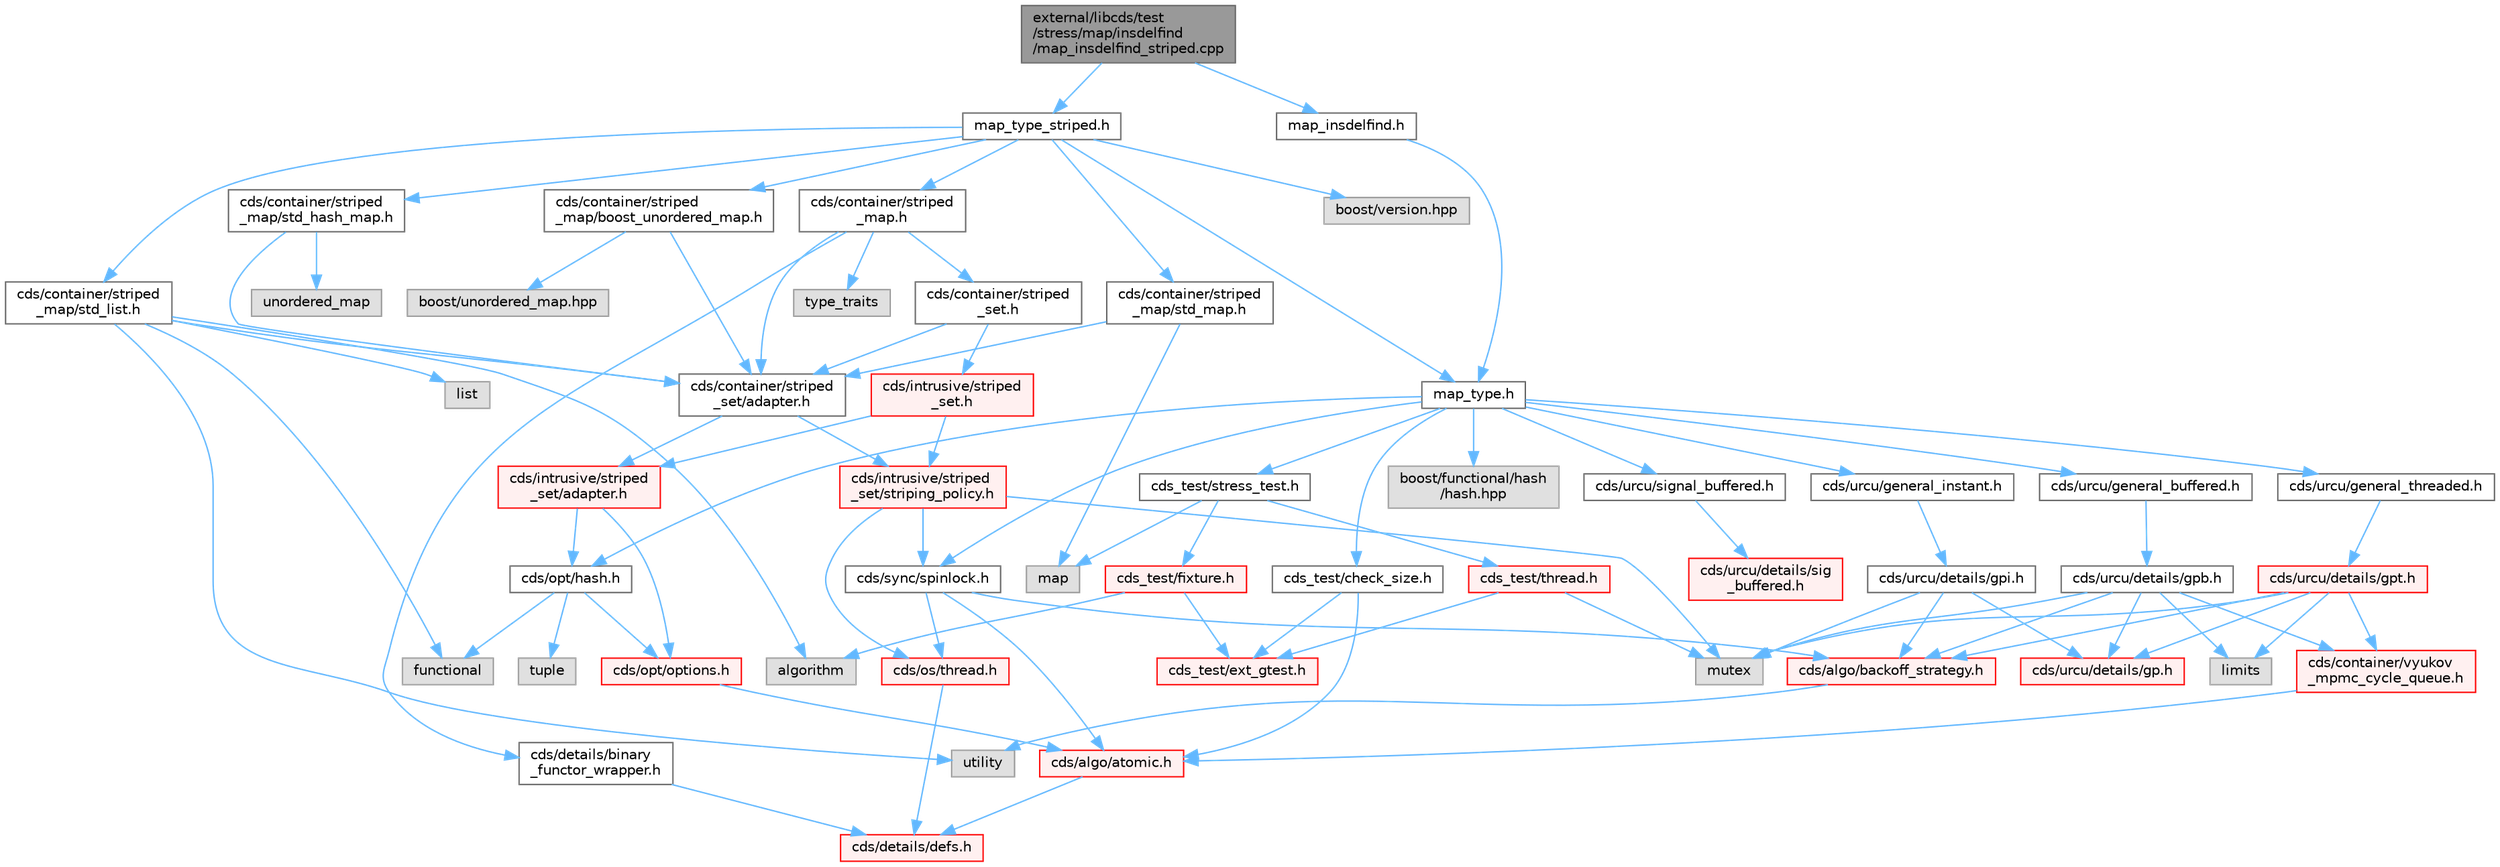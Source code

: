 digraph "external/libcds/test/stress/map/insdelfind/map_insdelfind_striped.cpp"
{
 // LATEX_PDF_SIZE
  bgcolor="transparent";
  edge [fontname=Helvetica,fontsize=10,labelfontname=Helvetica,labelfontsize=10];
  node [fontname=Helvetica,fontsize=10,shape=box,height=0.2,width=0.4];
  Node1 [id="Node000001",label="external/libcds/test\l/stress/map/insdelfind\l/map_insdelfind_striped.cpp",height=0.2,width=0.4,color="gray40", fillcolor="grey60", style="filled", fontcolor="black",tooltip=" "];
  Node1 -> Node2 [id="edge1_Node000001_Node000002",color="steelblue1",style="solid",tooltip=" "];
  Node2 [id="Node000002",label="map_insdelfind.h",height=0.2,width=0.4,color="grey40", fillcolor="white", style="filled",URL="$map__insdelfind_8h.html",tooltip=" "];
  Node2 -> Node3 [id="edge2_Node000002_Node000003",color="steelblue1",style="solid",tooltip=" "];
  Node3 [id="Node000003",label="map_type.h",height=0.2,width=0.4,color="grey40", fillcolor="white", style="filled",URL="$map__type_8h.html",tooltip=" "];
  Node3 -> Node4 [id="edge3_Node000003_Node000004",color="steelblue1",style="solid",tooltip=" "];
  Node4 [id="Node000004",label="cds/urcu/general_instant.h",height=0.2,width=0.4,color="grey40", fillcolor="white", style="filled",URL="$general__instant_8h.html",tooltip=" "];
  Node4 -> Node5 [id="edge4_Node000004_Node000005",color="steelblue1",style="solid",tooltip=" "];
  Node5 [id="Node000005",label="cds/urcu/details/gpi.h",height=0.2,width=0.4,color="grey40", fillcolor="white", style="filled",URL="$gpi_8h.html",tooltip=" "];
  Node5 -> Node6 [id="edge5_Node000005_Node000006",color="steelblue1",style="solid",tooltip=" "];
  Node6 [id="Node000006",label="mutex",height=0.2,width=0.4,color="grey60", fillcolor="#E0E0E0", style="filled",tooltip=" "];
  Node5 -> Node7 [id="edge6_Node000005_Node000007",color="steelblue1",style="solid",tooltip=" "];
  Node7 [id="Node000007",label="cds/urcu/details/gp.h",height=0.2,width=0.4,color="red", fillcolor="#FFF0F0", style="filled",URL="$gp_8h.html",tooltip=" "];
  Node5 -> Node55 [id="edge7_Node000005_Node000055",color="steelblue1",style="solid",tooltip=" "];
  Node55 [id="Node000055",label="cds/algo/backoff_strategy.h",height=0.2,width=0.4,color="red", fillcolor="#FFF0F0", style="filled",URL="$backoff__strategy_8h.html",tooltip=" "];
  Node55 -> Node43 [id="edge8_Node000055_Node000043",color="steelblue1",style="solid",tooltip=" "];
  Node43 [id="Node000043",label="utility",height=0.2,width=0.4,color="grey60", fillcolor="#E0E0E0", style="filled",tooltip=" "];
  Node3 -> Node59 [id="edge9_Node000003_Node000059",color="steelblue1",style="solid",tooltip=" "];
  Node59 [id="Node000059",label="cds/urcu/general_buffered.h",height=0.2,width=0.4,color="grey40", fillcolor="white", style="filled",URL="$general__buffered_8h.html",tooltip=" "];
  Node59 -> Node60 [id="edge10_Node000059_Node000060",color="steelblue1",style="solid",tooltip=" "];
  Node60 [id="Node000060",label="cds/urcu/details/gpb.h",height=0.2,width=0.4,color="grey40", fillcolor="white", style="filled",URL="$gpb_8h.html",tooltip=" "];
  Node60 -> Node6 [id="edge11_Node000060_Node000006",color="steelblue1",style="solid",tooltip=" "];
  Node60 -> Node61 [id="edge12_Node000060_Node000061",color="steelblue1",style="solid",tooltip=" "];
  Node61 [id="Node000061",label="limits",height=0.2,width=0.4,color="grey60", fillcolor="#E0E0E0", style="filled",tooltip=" "];
  Node60 -> Node7 [id="edge13_Node000060_Node000007",color="steelblue1",style="solid",tooltip=" "];
  Node60 -> Node55 [id="edge14_Node000060_Node000055",color="steelblue1",style="solid",tooltip=" "];
  Node60 -> Node62 [id="edge15_Node000060_Node000062",color="steelblue1",style="solid",tooltip=" "];
  Node62 [id="Node000062",label="cds/container/vyukov\l_mpmc_cycle_queue.h",height=0.2,width=0.4,color="red", fillcolor="#FFF0F0", style="filled",URL="$container_2vyukov__mpmc__cycle__queue_8h.html",tooltip=" "];
  Node62 -> Node10 [id="edge16_Node000062_Node000010",color="steelblue1",style="solid",tooltip=" "];
  Node10 [id="Node000010",label="cds/algo/atomic.h",height=0.2,width=0.4,color="red", fillcolor="#FFF0F0", style="filled",URL="$external_2libcds_2cds_2algo_2atomic_8h.html",tooltip=" "];
  Node10 -> Node11 [id="edge17_Node000010_Node000011",color="steelblue1",style="solid",tooltip=" "];
  Node11 [id="Node000011",label="cds/details/defs.h",height=0.2,width=0.4,color="red", fillcolor="#FFF0F0", style="filled",URL="$details_2defs_8h.html",tooltip=" "];
  Node3 -> Node73 [id="edge18_Node000003_Node000073",color="steelblue1",style="solid",tooltip=" "];
  Node73 [id="Node000073",label="cds/urcu/general_threaded.h",height=0.2,width=0.4,color="grey40", fillcolor="white", style="filled",URL="$general__threaded_8h.html",tooltip=" "];
  Node73 -> Node74 [id="edge19_Node000073_Node000074",color="steelblue1",style="solid",tooltip=" "];
  Node74 [id="Node000074",label="cds/urcu/details/gpt.h",height=0.2,width=0.4,color="red", fillcolor="#FFF0F0", style="filled",URL="$gpt_8h.html",tooltip=" "];
  Node74 -> Node6 [id="edge20_Node000074_Node000006",color="steelblue1",style="solid",tooltip=" "];
  Node74 -> Node61 [id="edge21_Node000074_Node000061",color="steelblue1",style="solid",tooltip=" "];
  Node74 -> Node7 [id="edge22_Node000074_Node000007",color="steelblue1",style="solid",tooltip=" "];
  Node74 -> Node55 [id="edge23_Node000074_Node000055",color="steelblue1",style="solid",tooltip=" "];
  Node74 -> Node62 [id="edge24_Node000074_Node000062",color="steelblue1",style="solid",tooltip=" "];
  Node3 -> Node77 [id="edge25_Node000003_Node000077",color="steelblue1",style="solid",tooltip=" "];
  Node77 [id="Node000077",label="cds/urcu/signal_buffered.h",height=0.2,width=0.4,color="grey40", fillcolor="white", style="filled",URL="$signal__buffered_8h.html",tooltip=" "];
  Node77 -> Node78 [id="edge26_Node000077_Node000078",color="steelblue1",style="solid",tooltip=" "];
  Node78 [id="Node000078",label="cds/urcu/details/sig\l_buffered.h",height=0.2,width=0.4,color="red", fillcolor="#FFF0F0", style="filled",URL="$sig__buffered_8h.html",tooltip=" "];
  Node3 -> Node80 [id="edge27_Node000003_Node000080",color="steelblue1",style="solid",tooltip=" "];
  Node80 [id="Node000080",label="cds/sync/spinlock.h",height=0.2,width=0.4,color="grey40", fillcolor="white", style="filled",URL="$sync_2spinlock_8h.html",tooltip=" "];
  Node80 -> Node10 [id="edge28_Node000080_Node000010",color="steelblue1",style="solid",tooltip=" "];
  Node80 -> Node44 [id="edge29_Node000080_Node000044",color="steelblue1",style="solid",tooltip=" "];
  Node44 [id="Node000044",label="cds/os/thread.h",height=0.2,width=0.4,color="red", fillcolor="#FFF0F0", style="filled",URL="$cds_2os_2thread_8h.html",tooltip=" "];
  Node44 -> Node11 [id="edge30_Node000044_Node000011",color="steelblue1",style="solid",tooltip=" "];
  Node80 -> Node55 [id="edge31_Node000080_Node000055",color="steelblue1",style="solid",tooltip=" "];
  Node3 -> Node81 [id="edge32_Node000003_Node000081",color="steelblue1",style="solid",tooltip=" "];
  Node81 [id="Node000081",label="cds/opt/hash.h",height=0.2,width=0.4,color="grey40", fillcolor="white", style="filled",URL="$external_2libcds_2cds_2opt_2hash_8h.html",tooltip=" "];
  Node81 -> Node82 [id="edge33_Node000081_Node000082",color="steelblue1",style="solid",tooltip=" "];
  Node82 [id="Node000082",label="tuple",height=0.2,width=0.4,color="grey60", fillcolor="#E0E0E0", style="filled",tooltip=" "];
  Node81 -> Node83 [id="edge34_Node000081_Node000083",color="steelblue1",style="solid",tooltip=" "];
  Node83 [id="Node000083",label="functional",height=0.2,width=0.4,color="grey60", fillcolor="#E0E0E0", style="filled",tooltip=" "];
  Node81 -> Node67 [id="edge35_Node000081_Node000067",color="steelblue1",style="solid",tooltip=" "];
  Node67 [id="Node000067",label="cds/opt/options.h",height=0.2,width=0.4,color="red", fillcolor="#FFF0F0", style="filled",URL="$opt_2options_8h.html",tooltip=" "];
  Node67 -> Node10 [id="edge36_Node000067_Node000010",color="steelblue1",style="solid",tooltip=" "];
  Node3 -> Node84 [id="edge37_Node000003_Node000084",color="steelblue1",style="solid",tooltip=" "];
  Node84 [id="Node000084",label="boost/functional/hash\l/hash.hpp",height=0.2,width=0.4,color="grey60", fillcolor="#E0E0E0", style="filled",tooltip=" "];
  Node3 -> Node85 [id="edge38_Node000003_Node000085",color="steelblue1",style="solid",tooltip=" "];
  Node85 [id="Node000085",label="cds_test/stress_test.h",height=0.2,width=0.4,color="grey40", fillcolor="white", style="filled",URL="$stress__test_8h.html",tooltip=" "];
  Node85 -> Node86 [id="edge39_Node000085_Node000086",color="steelblue1",style="solid",tooltip=" "];
  Node86 [id="Node000086",label="map",height=0.2,width=0.4,color="grey60", fillcolor="#E0E0E0", style="filled",tooltip=" "];
  Node85 -> Node87 [id="edge40_Node000085_Node000087",color="steelblue1",style="solid",tooltip=" "];
  Node87 [id="Node000087",label="cds_test/fixture.h",height=0.2,width=0.4,color="red", fillcolor="#FFF0F0", style="filled",URL="$fixture_8h.html",tooltip=" "];
  Node87 -> Node88 [id="edge41_Node000087_Node000088",color="steelblue1",style="solid",tooltip=" "];
  Node88 [id="Node000088",label="cds_test/ext_gtest.h",height=0.2,width=0.4,color="red", fillcolor="#FFF0F0", style="filled",URL="$ext__gtest_8h.html",tooltip=" "];
  Node87 -> Node90 [id="edge42_Node000087_Node000090",color="steelblue1",style="solid",tooltip=" "];
  Node90 [id="Node000090",label="algorithm",height=0.2,width=0.4,color="grey60", fillcolor="#E0E0E0", style="filled",tooltip=" "];
  Node85 -> Node92 [id="edge43_Node000085_Node000092",color="steelblue1",style="solid",tooltip=" "];
  Node92 [id="Node000092",label="cds_test/thread.h",height=0.2,width=0.4,color="red", fillcolor="#FFF0F0", style="filled",URL="$test_2include_2cds__test_2thread_8h.html",tooltip=" "];
  Node92 -> Node88 [id="edge44_Node000092_Node000088",color="steelblue1",style="solid",tooltip=" "];
  Node92 -> Node6 [id="edge45_Node000092_Node000006",color="steelblue1",style="solid",tooltip=" "];
  Node3 -> Node96 [id="edge46_Node000003_Node000096",color="steelblue1",style="solid",tooltip=" "];
  Node96 [id="Node000096",label="cds_test/check_size.h",height=0.2,width=0.4,color="grey40", fillcolor="white", style="filled",URL="$check__size_8h.html",tooltip=" "];
  Node96 -> Node88 [id="edge47_Node000096_Node000088",color="steelblue1",style="solid",tooltip=" "];
  Node96 -> Node10 [id="edge48_Node000096_Node000010",color="steelblue1",style="solid",tooltip=" "];
  Node1 -> Node97 [id="edge49_Node000001_Node000097",color="steelblue1",style="solid",tooltip=" "];
  Node97 [id="Node000097",label="map_type_striped.h",height=0.2,width=0.4,color="grey40", fillcolor="white", style="filled",URL="$map__type__striped_8h.html",tooltip=" "];
  Node97 -> Node3 [id="edge50_Node000097_Node000003",color="steelblue1",style="solid",tooltip=" "];
  Node97 -> Node98 [id="edge51_Node000097_Node000098",color="steelblue1",style="solid",tooltip=" "];
  Node98 [id="Node000098",label="cds/container/striped\l_map/std_list.h",height=0.2,width=0.4,color="grey40", fillcolor="white", style="filled",URL="$striped__map_2std__list_8h.html",tooltip=" "];
  Node98 -> Node99 [id="edge52_Node000098_Node000099",color="steelblue1",style="solid",tooltip=" "];
  Node99 [id="Node000099",label="list",height=0.2,width=0.4,color="grey60", fillcolor="#E0E0E0", style="filled",tooltip=" "];
  Node98 -> Node83 [id="edge53_Node000098_Node000083",color="steelblue1",style="solid",tooltip=" "];
  Node98 -> Node90 [id="edge54_Node000098_Node000090",color="steelblue1",style="solid",tooltip=" "];
  Node98 -> Node43 [id="edge55_Node000098_Node000043",color="steelblue1",style="solid",tooltip=" "];
  Node98 -> Node100 [id="edge56_Node000098_Node000100",color="steelblue1",style="solid",tooltip=" "];
  Node100 [id="Node000100",label="cds/container/striped\l_set/adapter.h",height=0.2,width=0.4,color="grey40", fillcolor="white", style="filled",URL="$container_2striped__set_2adapter_8h.html",tooltip=" "];
  Node100 -> Node101 [id="edge57_Node000100_Node000101",color="steelblue1",style="solid",tooltip=" "];
  Node101 [id="Node000101",label="cds/intrusive/striped\l_set/adapter.h",height=0.2,width=0.4,color="red", fillcolor="#FFF0F0", style="filled",URL="$intrusive_2striped__set_2adapter_8h.html",tooltip=" "];
  Node101 -> Node67 [id="edge58_Node000101_Node000067",color="steelblue1",style="solid",tooltip=" "];
  Node101 -> Node81 [id="edge59_Node000101_Node000081",color="steelblue1",style="solid",tooltip=" "];
  Node100 -> Node104 [id="edge60_Node000100_Node000104",color="steelblue1",style="solid",tooltip=" "];
  Node104 [id="Node000104",label="cds/intrusive/striped\l_set/striping_policy.h",height=0.2,width=0.4,color="red", fillcolor="#FFF0F0", style="filled",URL="$striping__policy_8h.html",tooltip=" "];
  Node104 -> Node6 [id="edge61_Node000104_Node000006",color="steelblue1",style="solid",tooltip=" "];
  Node104 -> Node44 [id="edge62_Node000104_Node000044",color="steelblue1",style="solid",tooltip=" "];
  Node104 -> Node80 [id="edge63_Node000104_Node000080",color="steelblue1",style="solid",tooltip=" "];
  Node97 -> Node106 [id="edge64_Node000097_Node000106",color="steelblue1",style="solid",tooltip=" "];
  Node106 [id="Node000106",label="cds/container/striped\l_map/std_map.h",height=0.2,width=0.4,color="grey40", fillcolor="white", style="filled",URL="$std__map_8h.html",tooltip=" "];
  Node106 -> Node100 [id="edge65_Node000106_Node000100",color="steelblue1",style="solid",tooltip=" "];
  Node106 -> Node86 [id="edge66_Node000106_Node000086",color="steelblue1",style="solid",tooltip=" "];
  Node97 -> Node107 [id="edge67_Node000097_Node000107",color="steelblue1",style="solid",tooltip=" "];
  Node107 [id="Node000107",label="cds/container/striped\l_map/std_hash_map.h",height=0.2,width=0.4,color="grey40", fillcolor="white", style="filled",URL="$std__hash__map_8h.html",tooltip=" "];
  Node107 -> Node100 [id="edge68_Node000107_Node000100",color="steelblue1",style="solid",tooltip=" "];
  Node107 -> Node108 [id="edge69_Node000107_Node000108",color="steelblue1",style="solid",tooltip=" "];
  Node108 [id="Node000108",label="unordered_map",height=0.2,width=0.4,color="grey60", fillcolor="#E0E0E0", style="filled",tooltip=" "];
  Node97 -> Node109 [id="edge70_Node000097_Node000109",color="steelblue1",style="solid",tooltip=" "];
  Node109 [id="Node000109",label="boost/version.hpp",height=0.2,width=0.4,color="grey60", fillcolor="#E0E0E0", style="filled",tooltip=" "];
  Node97 -> Node110 [id="edge71_Node000097_Node000110",color="steelblue1",style="solid",tooltip=" "];
  Node110 [id="Node000110",label="cds/container/striped\l_map/boost_unordered_map.h",height=0.2,width=0.4,color="grey40", fillcolor="white", style="filled",URL="$boost__unordered__map_8h.html",tooltip=" "];
  Node110 -> Node100 [id="edge72_Node000110_Node000100",color="steelblue1",style="solid",tooltip=" "];
  Node110 -> Node111 [id="edge73_Node000110_Node000111",color="steelblue1",style="solid",tooltip=" "];
  Node111 [id="Node000111",label="boost/unordered_map.hpp",height=0.2,width=0.4,color="grey60", fillcolor="#E0E0E0", style="filled",tooltip=" "];
  Node97 -> Node112 [id="edge74_Node000097_Node000112",color="steelblue1",style="solid",tooltip=" "];
  Node112 [id="Node000112",label="cds/container/striped\l_map.h",height=0.2,width=0.4,color="grey40", fillcolor="white", style="filled",URL="$striped__map_8h.html",tooltip=" "];
  Node112 -> Node27 [id="edge75_Node000112_Node000027",color="steelblue1",style="solid",tooltip=" "];
  Node27 [id="Node000027",label="type_traits",height=0.2,width=0.4,color="grey60", fillcolor="#E0E0E0", style="filled",tooltip=" "];
  Node112 -> Node113 [id="edge76_Node000112_Node000113",color="steelblue1",style="solid",tooltip=" "];
  Node113 [id="Node000113",label="cds/container/striped\l_set.h",height=0.2,width=0.4,color="grey40", fillcolor="white", style="filled",URL="$container_2striped__set_8h.html",tooltip=" "];
  Node113 -> Node114 [id="edge77_Node000113_Node000114",color="steelblue1",style="solid",tooltip=" "];
  Node114 [id="Node000114",label="cds/intrusive/striped\l_set.h",height=0.2,width=0.4,color="red", fillcolor="#FFF0F0", style="filled",URL="$intrusive_2striped__set_8h.html",tooltip=" "];
  Node114 -> Node101 [id="edge78_Node000114_Node000101",color="steelblue1",style="solid",tooltip=" "];
  Node114 -> Node104 [id="edge79_Node000114_Node000104",color="steelblue1",style="solid",tooltip=" "];
  Node113 -> Node100 [id="edge80_Node000113_Node000100",color="steelblue1",style="solid",tooltip=" "];
  Node112 -> Node100 [id="edge81_Node000112_Node000100",color="steelblue1",style="solid",tooltip=" "];
  Node112 -> Node115 [id="edge82_Node000112_Node000115",color="steelblue1",style="solid",tooltip=" "];
  Node115 [id="Node000115",label="cds/details/binary\l_functor_wrapper.h",height=0.2,width=0.4,color="grey40", fillcolor="white", style="filled",URL="$binary__functor__wrapper_8h.html",tooltip=" "];
  Node115 -> Node11 [id="edge83_Node000115_Node000011",color="steelblue1",style="solid",tooltip=" "];
}
